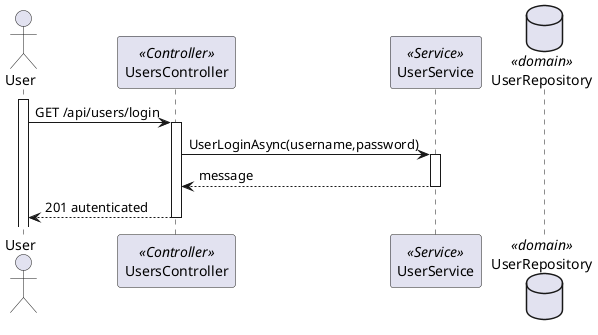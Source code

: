 @startuml level3

actor "User" as UserP
participant "UsersController" as Controller <<Controller>>
participant "UserService" as Service <<Service>>
database "UserRepository" as UserRepository <<domain>>

activate UserP
UserP->Controller:GET /api/users/login
activate Controller

    Controller->Service:UserLoginAsync(username,password)
    activate Service

        

        /'
        Service->Auth:verifyLogin(user,password)
        activate Auth

            Auth-->Service:result
        deactivate Auth
        '/

        Service-->Controller:message
    deactivate Service
    UserP<--Controller:201 autenticated
deactivate Controller

@enduml
